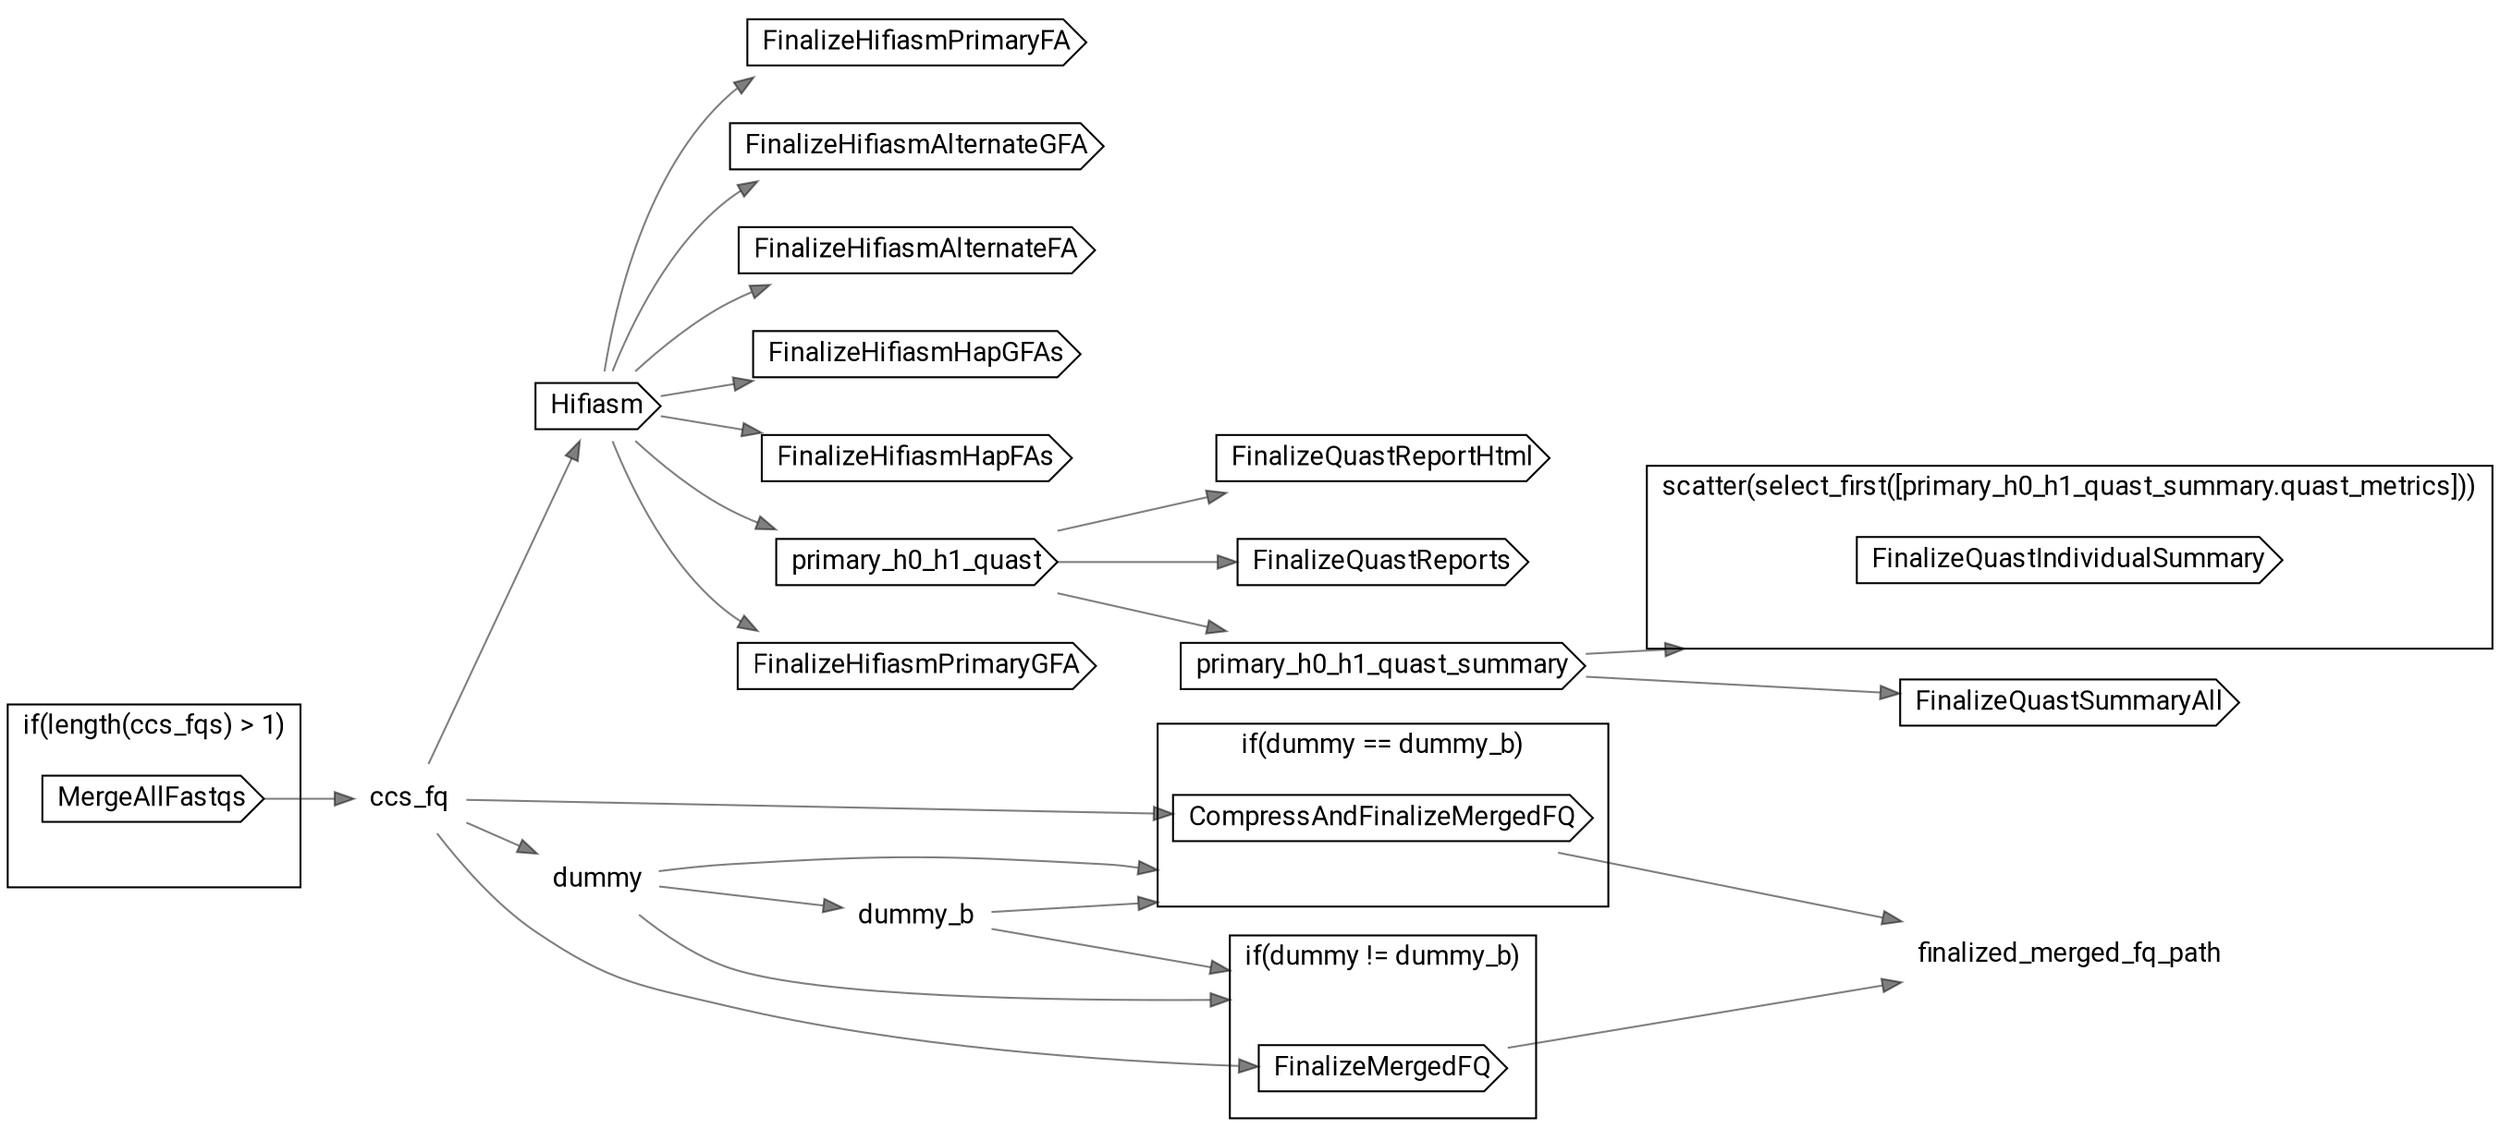 // PBAssembleWithHifiasm
digraph {
	compound=true rankdir=LR
	node [fontname=Roboto]
	edge [color="#00000080"]
	subgraph "cluster-if-L35C5" {
		fontname=Roboto label="if(length(ccs_fqs) > 1)" rank=same
		"call-MergeAllFastqs" [label=MergeAllFastqs shape=cds]
		"if-L35C5" [label="" height=0 margin=0 style=invis width=0]
	}
	"decl-ccs_fq" [label=ccs_fq shape=plaintext]
	"call-Hifiasm" [label=Hifiasm shape=cds]
	"call-primary_h0_h1_quast" [label=primary_h0_h1_quast shape=cds]
	"call-primary_h0_h1_quast_summary" [label=primary_h0_h1_quast_summary shape=cds]
	"decl-dummy" [label=dummy shape=plaintext]
	"decl-dummy_b" [label=dummy_b shape=plaintext]
	subgraph "cluster-if-L70C5" {
		fontname=Roboto label="if(dummy != dummy_b)" rank=same
		"call-FinalizeMergedFQ" [label=FinalizeMergedFQ shape=cds]
		"if-L70C5" [label="" height=0 margin=0 style=invis width=0]
	}
	subgraph "cluster-if-L73C5" {
		fontname=Roboto label="if(dummy == dummy_b)" rank=same
		"call-CompressAndFinalizeMergedFQ" [label=CompressAndFinalizeMergedFQ shape=cds]
		"if-L73C5" [label="" height=0 margin=0 style=invis width=0]
	}
	"decl-finalized_merged_fq_path" [label=finalized_merged_fq_path shape=plaintext]
	"call-FinalizeHifiasmPrimaryGFA" [label=FinalizeHifiasmPrimaryGFA shape=cds]
	"call-FinalizeHifiasmPrimaryFA" [label=FinalizeHifiasmPrimaryFA shape=cds]
	"call-FinalizeHifiasmAlternateGFA" [label=FinalizeHifiasmAlternateGFA shape=cds]
	"call-FinalizeHifiasmAlternateFA" [label=FinalizeHifiasmAlternateFA shape=cds]
	"call-FinalizeHifiasmHapGFAs" [label=FinalizeHifiasmHapGFAs shape=cds]
	"call-FinalizeHifiasmHapFAs" [label=FinalizeHifiasmHapFAs shape=cds]
	"call-FinalizeQuastReportHtml" [label=FinalizeQuastReportHtml shape=cds]
	"call-FinalizeQuastReports" [label=FinalizeQuastReports shape=cds]
	"call-FinalizeQuastSummaryAll" [label=FinalizeQuastSummaryAll shape=cds]
	subgraph "cluster-scatter-L98C5-report" {
		fontname=Roboto label="scatter(select_first([primary_h0_h1_quast_summary.quast_metrics]))" rank=same
		"call-FinalizeQuastIndividualSummary" [label=FinalizeQuastIndividualSummary shape=cds]
		"scatter-L98C5-report" [label="" height=0 margin=0 style=invis width=0]
	}
	"call-MergeAllFastqs" -> "decl-ccs_fq"
	"decl-ccs_fq" -> "call-Hifiasm"
	"call-Hifiasm" -> "call-primary_h0_h1_quast"
	"call-primary_h0_h1_quast" -> "call-primary_h0_h1_quast_summary"
	"decl-ccs_fq" -> "decl-dummy"
	"decl-dummy" -> "decl-dummy_b"
	"decl-dummy" -> "if-L70C5" [lhead="cluster-if-L70C5"]
	"decl-dummy_b" -> "if-L70C5" [lhead="cluster-if-L70C5"]
	"decl-ccs_fq" -> "call-FinalizeMergedFQ"
	"decl-dummy" -> "if-L73C5" [lhead="cluster-if-L73C5"]
	"decl-dummy_b" -> "if-L73C5" [lhead="cluster-if-L73C5"]
	"decl-ccs_fq" -> "call-CompressAndFinalizeMergedFQ"
	"call-CompressAndFinalizeMergedFQ" -> "decl-finalized_merged_fq_path"
	"call-FinalizeMergedFQ" -> "decl-finalized_merged_fq_path"
	"call-Hifiasm" -> "call-FinalizeHifiasmPrimaryGFA"
	"call-Hifiasm" -> "call-FinalizeHifiasmPrimaryFA"
	"call-Hifiasm" -> "call-FinalizeHifiasmAlternateGFA"
	"call-Hifiasm" -> "call-FinalizeHifiasmAlternateFA"
	"call-Hifiasm" -> "call-FinalizeHifiasmHapGFAs"
	"call-Hifiasm" -> "call-FinalizeHifiasmHapFAs"
	"call-primary_h0_h1_quast" -> "call-FinalizeQuastReportHtml"
	"call-primary_h0_h1_quast" -> "call-FinalizeQuastReports"
	"call-primary_h0_h1_quast_summary" -> "call-FinalizeQuastSummaryAll"
	"call-primary_h0_h1_quast_summary" -> "scatter-L98C5-report" [lhead="cluster-scatter-L98C5-report"]
}
